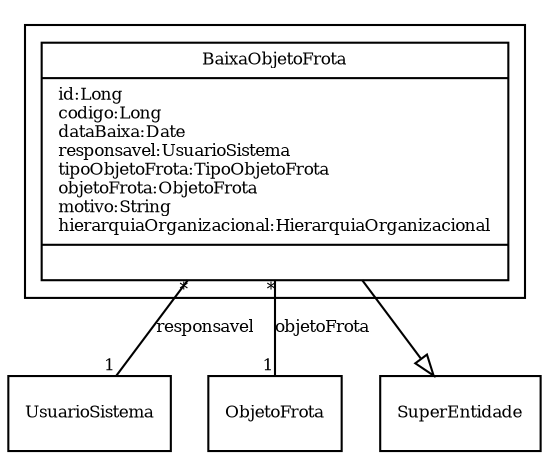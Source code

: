 digraph G{
fontname = "Times-Roman"
fontsize = 8

node [
        fontname = "Times-Roman"
        fontsize = 8
        shape = "record"
]

edge [
        fontname = "Times-Roman"
        fontsize = 8
]

subgraph clusterBAIXA
{
BaixaObjetoFrota [label = "{BaixaObjetoFrota|id:Long\lcodigo:Long\ldataBaixa:Date\lresponsavel:UsuarioSistema\ltipoObjetoFrota:TipoObjetoFrota\lobjetoFrota:ObjetoFrota\lmotivo:String\lhierarquiaOrganizacional:HierarquiaOrganizacional\l|\l}"]
}
edge [arrowhead = "none" headlabel = "1" taillabel = "*"] BaixaObjetoFrota -> UsuarioSistema [label = "responsavel"]
edge [arrowhead = "none" headlabel = "1" taillabel = "*"] BaixaObjetoFrota -> ObjetoFrota [label = "objetoFrota"]
edge [ arrowhead = "empty" headlabel = "" taillabel = ""] BaixaObjetoFrota -> SuperEntidade
}
